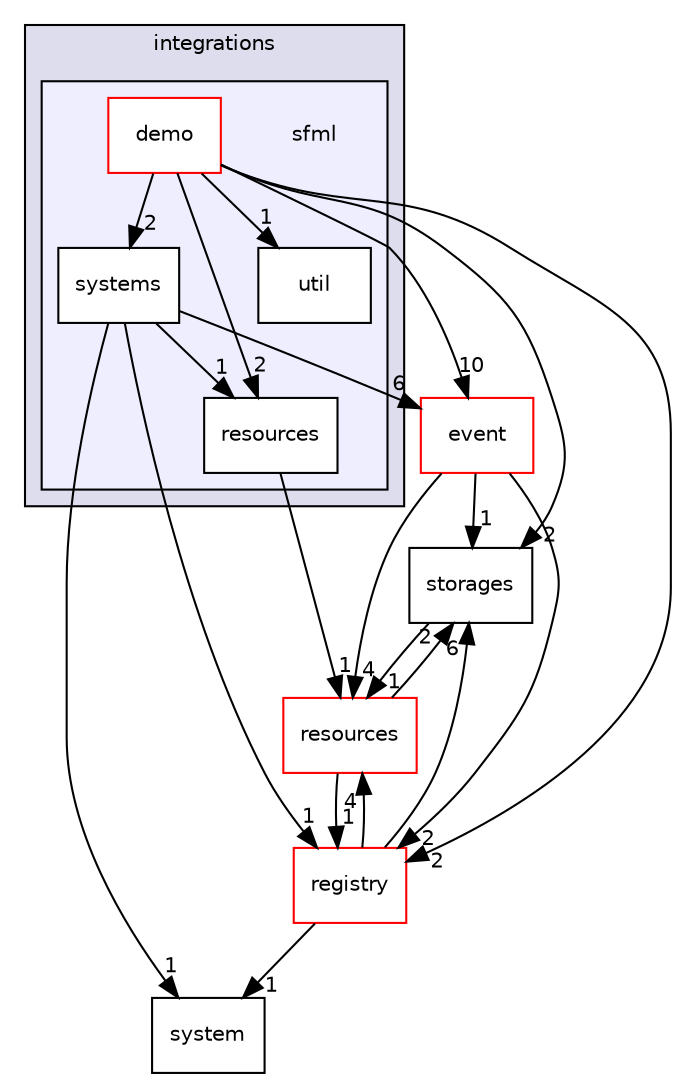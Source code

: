 digraph "src/ecstasy/integrations/sfml" {
  compound=true
  node [ fontsize="10", fontname="Helvetica"];
  edge [ labelfontsize="10", labelfontname="Helvetica"];
  subgraph clusterdir_f15917d6366dfa96c32563b53409824a {
    graph [ bgcolor="#ddddee", pencolor="black", label="integrations" fontname="Helvetica", fontsize="10", URL="dir_f15917d6366dfa96c32563b53409824a.html"]
  subgraph clusterdir_51c06735119cb26e5f04dc30c3de2d57 {
    graph [ bgcolor="#eeeeff", pencolor="black", label="" URL="dir_51c06735119cb26e5f04dc30c3de2d57.html"];
    dir_51c06735119cb26e5f04dc30c3de2d57 [shape=plaintext label="sfml"];
    dir_c01fc4cc10e0d58939200194d46ba02e [shape=box label="demo" color="red" fillcolor="white" style="filled" URL="dir_c01fc4cc10e0d58939200194d46ba02e.html"];
    dir_d39b5e3b98d710191729c82e4f1d60c9 [shape=box label="resources" color="black" fillcolor="white" style="filled" URL="dir_d39b5e3b98d710191729c82e4f1d60c9.html"];
    dir_30970fbe9de3918f98e58b7106d748f8 [shape=box label="systems" color="black" fillcolor="white" style="filled" URL="dir_30970fbe9de3918f98e58b7106d748f8.html"];
    dir_2de34326986a779f9fff4c0e99b551f8 [shape=box label="util" color="black" fillcolor="white" style="filled" URL="dir_2de34326986a779f9fff4c0e99b551f8.html"];
  }
  }
  dir_bb1f71bfffde0d1688dd5f7686f27ec6 [shape=box label="system" URL="dir_bb1f71bfffde0d1688dd5f7686f27ec6.html"];
  dir_4a1419ba0e8125a1fc6aeccf1492e850 [shape=box label="storages" URL="dir_4a1419ba0e8125a1fc6aeccf1492e850.html"];
  dir_8c1a170fbd0a5283d7ed264cf6df56b3 [shape=box label="resources" fillcolor="white" style="filled" color="red" URL="dir_8c1a170fbd0a5283d7ed264cf6df56b3.html"];
  dir_27d9dd95bf0309eb27f3bb61fbabadeb [shape=box label="registry" fillcolor="white" style="filled" color="red" URL="dir_27d9dd95bf0309eb27f3bb61fbabadeb.html"];
  dir_183c73d974247df0fabaedf6b9eb94ef [shape=box label="event" fillcolor="white" style="filled" color="red" URL="dir_183c73d974247df0fabaedf6b9eb94ef.html"];
  dir_d39b5e3b98d710191729c82e4f1d60c9->dir_8c1a170fbd0a5283d7ed264cf6df56b3 [headlabel="1", labeldistance=1.5 headhref="dir_000011_000020.html"];
  dir_c01fc4cc10e0d58939200194d46ba02e->dir_d39b5e3b98d710191729c82e4f1d60c9 [headlabel="2", labeldistance=1.5 headhref="dir_000008_000011.html"];
  dir_c01fc4cc10e0d58939200194d46ba02e->dir_4a1419ba0e8125a1fc6aeccf1492e850 [headlabel="2", labeldistance=1.5 headhref="dir_000008_000022.html"];
  dir_c01fc4cc10e0d58939200194d46ba02e->dir_30970fbe9de3918f98e58b7106d748f8 [headlabel="2", labeldistance=1.5 headhref="dir_000008_000012.html"];
  dir_c01fc4cc10e0d58939200194d46ba02e->dir_27d9dd95bf0309eb27f3bb61fbabadeb [headlabel="2", labeldistance=1.5 headhref="dir_000008_000017.html"];
  dir_c01fc4cc10e0d58939200194d46ba02e->dir_183c73d974247df0fabaedf6b9eb94ef [headlabel="10", labeldistance=1.5 headhref="dir_000008_000003.html"];
  dir_c01fc4cc10e0d58939200194d46ba02e->dir_2de34326986a779f9fff4c0e99b551f8 [headlabel="1", labeldistance=1.5 headhref="dir_000008_000013.html"];
  dir_4a1419ba0e8125a1fc6aeccf1492e850->dir_8c1a170fbd0a5283d7ed264cf6df56b3 [headlabel="1", labeldistance=1.5 headhref="dir_000022_000020.html"];
  dir_30970fbe9de3918f98e58b7106d748f8->dir_d39b5e3b98d710191729c82e4f1d60c9 [headlabel="1", labeldistance=1.5 headhref="dir_000012_000011.html"];
  dir_30970fbe9de3918f98e58b7106d748f8->dir_bb1f71bfffde0d1688dd5f7686f27ec6 [headlabel="1", labeldistance=1.5 headhref="dir_000012_000023.html"];
  dir_30970fbe9de3918f98e58b7106d748f8->dir_27d9dd95bf0309eb27f3bb61fbabadeb [headlabel="1", labeldistance=1.5 headhref="dir_000012_000017.html"];
  dir_30970fbe9de3918f98e58b7106d748f8->dir_183c73d974247df0fabaedf6b9eb94ef [headlabel="6", labeldistance=1.5 headhref="dir_000012_000003.html"];
  dir_8c1a170fbd0a5283d7ed264cf6df56b3->dir_4a1419ba0e8125a1fc6aeccf1492e850 [headlabel="2", labeldistance=1.5 headhref="dir_000020_000022.html"];
  dir_8c1a170fbd0a5283d7ed264cf6df56b3->dir_27d9dd95bf0309eb27f3bb61fbabadeb [headlabel="1", labeldistance=1.5 headhref="dir_000020_000017.html"];
  dir_27d9dd95bf0309eb27f3bb61fbabadeb->dir_bb1f71bfffde0d1688dd5f7686f27ec6 [headlabel="1", labeldistance=1.5 headhref="dir_000017_000023.html"];
  dir_27d9dd95bf0309eb27f3bb61fbabadeb->dir_4a1419ba0e8125a1fc6aeccf1492e850 [headlabel="6", labeldistance=1.5 headhref="dir_000017_000022.html"];
  dir_27d9dd95bf0309eb27f3bb61fbabadeb->dir_8c1a170fbd0a5283d7ed264cf6df56b3 [headlabel="4", labeldistance=1.5 headhref="dir_000017_000020.html"];
  dir_183c73d974247df0fabaedf6b9eb94ef->dir_4a1419ba0e8125a1fc6aeccf1492e850 [headlabel="1", labeldistance=1.5 headhref="dir_000003_000022.html"];
  dir_183c73d974247df0fabaedf6b9eb94ef->dir_8c1a170fbd0a5283d7ed264cf6df56b3 [headlabel="4", labeldistance=1.5 headhref="dir_000003_000020.html"];
  dir_183c73d974247df0fabaedf6b9eb94ef->dir_27d9dd95bf0309eb27f3bb61fbabadeb [headlabel="2", labeldistance=1.5 headhref="dir_000003_000017.html"];
}
